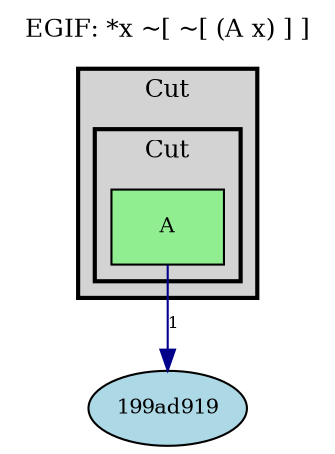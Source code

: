 digraph EG {
  rankdir=TB;
  compound=true;
  node [fontsize=10];

  label="EGIF: *x ~[ ~[ (A x) ] ]";
  labelloc="t";
  fontsize=12;

  "pred_e_c54de7eb" [label="A", shape=box, style=filled, fillcolor=lightgreen];
  "Vertex(id='v_199ad919', label=None, is_generic=True)" [label="199ad919", shape=ellipse, style=filled, fillcolor=lightblue];
  subgraph cluster_0_0 {
    label="Cut";
    style=filled;
    fillcolor=lightgray;
    color=black;
    penwidth=2;
    subgraph cluster_1_0 {
      label="Cut";
      style=filled;
      fillcolor=lightgray;
      color=black;
      penwidth=2;
      "pred_e_c54de7eb";
    }

  }

  // ν mapping connections
  "pred_e_c54de7eb" -> "Vertex(id='v_199ad919', label=None, is_generic=True)" [label="1", color=darkblue, fontsize=8];
}